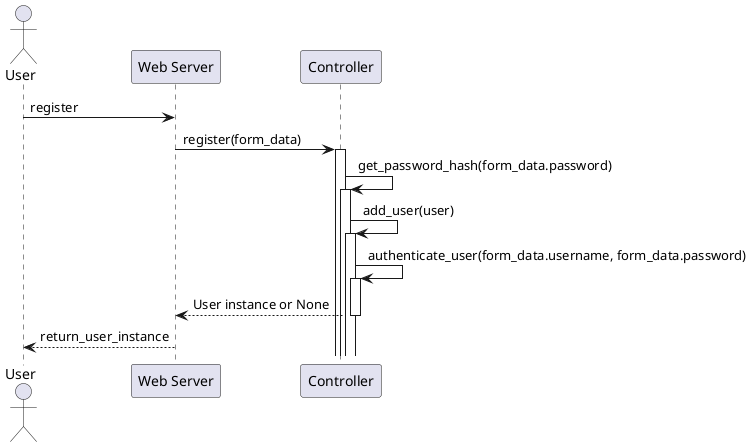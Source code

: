@startuml Authentication
actor User

participant "Web Server" as Server
participant Controller


User -> Server: register
Server -> Controller: register(form_data)
activate Controller
Controller -> Controller: get_password_hash(form_data.password)
activate Controller
Controller -> Controller: add_user(user)
activate Controller
Controller -> Controller: authenticate_user(form_data.username, form_data.password)
activate Controller
Controller --> Server: User instance or None
deactivate Controller
Server --> User: return_user_instance
@enduml